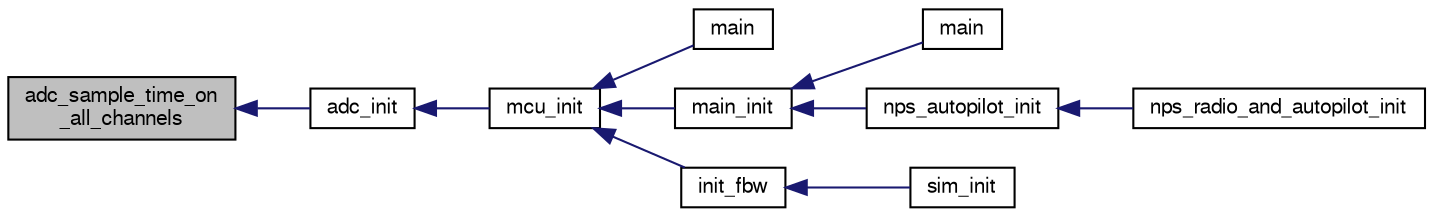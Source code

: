 digraph "adc_sample_time_on_all_channels"
{
  edge [fontname="FreeSans",fontsize="10",labelfontname="FreeSans",labelfontsize="10"];
  node [fontname="FreeSans",fontsize="10",shape=record];
  rankdir="LR";
  Node1 [label="adc_sample_time_on\l_all_channels",height=0.2,width=0.4,color="black", fillcolor="grey75", style="filled", fontcolor="black"];
  Node1 -> Node2 [dir="back",color="midnightblue",fontsize="10",style="solid",fontname="FreeSans"];
  Node2 [label="adc_init",height=0.2,width=0.4,color="black", fillcolor="white", style="filled",URL="$adc_8h.html#a2b815e6730e8723a6d1d06d9ef8f31c0",tooltip="Starts conversions. "];
  Node2 -> Node3 [dir="back",color="midnightblue",fontsize="10",style="solid",fontname="FreeSans"];
  Node3 [label="mcu_init",height=0.2,width=0.4,color="black", fillcolor="white", style="filled",URL="$group__mcu__periph.html#ga9af744358ff4b1e3e33d7dd170862f9b",tooltip="Microcontroller peripherals initialization. "];
  Node3 -> Node4 [dir="back",color="midnightblue",fontsize="10",style="solid",fontname="FreeSans"];
  Node4 [label="main",height=0.2,width=0.4,color="black", fillcolor="white", style="filled",URL="$uart__tunnel_8c.html#a840291bc02cba5474a4cb46a9b9566fe"];
  Node3 -> Node5 [dir="back",color="midnightblue",fontsize="10",style="solid",fontname="FreeSans"];
  Node5 [label="main_init",height=0.2,width=0.4,color="black", fillcolor="white", style="filled",URL="$demo__ahrs__actuators_8c.html#afaa8374e20b79aaf7cfcea5ad9467ab1"];
  Node5 -> Node6 [dir="back",color="midnightblue",fontsize="10",style="solid",fontname="FreeSans"];
  Node6 [label="main",height=0.2,width=0.4,color="black", fillcolor="white", style="filled",URL="$demo__ahrs__actuators_8c.html#a840291bc02cba5474a4cb46a9b9566fe"];
  Node5 -> Node7 [dir="back",color="midnightblue",fontsize="10",style="solid",fontname="FreeSans"];
  Node7 [label="nps_autopilot_init",height=0.2,width=0.4,color="black", fillcolor="white", style="filled",URL="$nps__autopilot__rotorcraft_8c.html#a3348493e992edd2442581c1d09446b4b"];
  Node7 -> Node8 [dir="back",color="midnightblue",fontsize="10",style="solid",fontname="FreeSans"];
  Node8 [label="nps_radio_and_autopilot_init",height=0.2,width=0.4,color="black", fillcolor="white", style="filled",URL="$nps__main__hitl_8c.html#a72ef549ee35deec8c017e83d9de38f66"];
  Node3 -> Node9 [dir="back",color="midnightblue",fontsize="10",style="solid",fontname="FreeSans"];
  Node9 [label="init_fbw",height=0.2,width=0.4,color="black", fillcolor="white", style="filled",URL="$fixedwing_2main__fbw_8h.html#ad86b7fe577a2414df2c7a5a9222aa45a"];
  Node9 -> Node10 [dir="back",color="midnightblue",fontsize="10",style="solid",fontname="FreeSans"];
  Node10 [label="sim_init",height=0.2,width=0.4,color="black", fillcolor="white", style="filled",URL="$sim__ap_8c.html#a739fbef2e03619a863b4d7fd8d0da157"];
}
